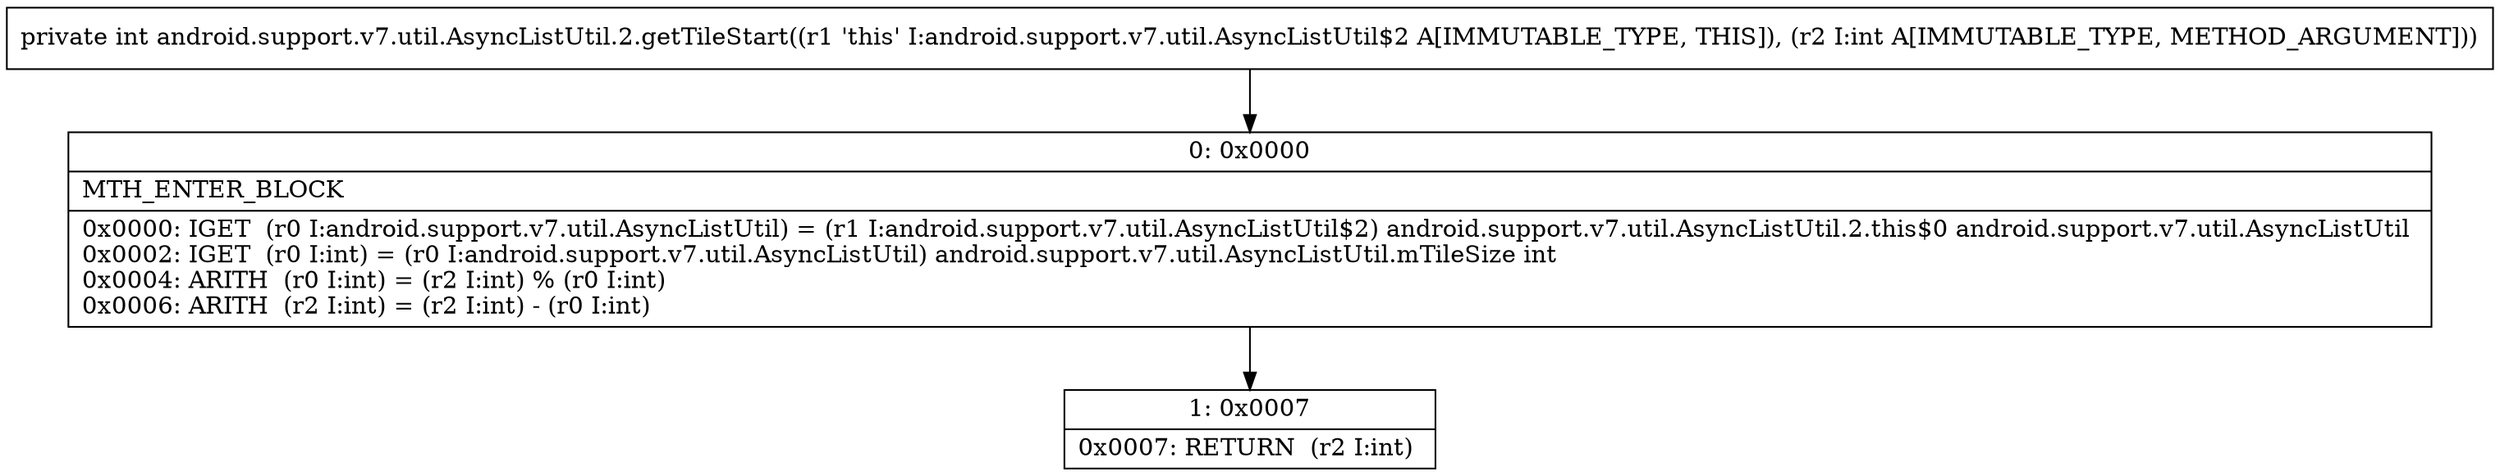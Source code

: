 digraph "CFG forandroid.support.v7.util.AsyncListUtil.2.getTileStart(I)I" {
Node_0 [shape=record,label="{0\:\ 0x0000|MTH_ENTER_BLOCK\l|0x0000: IGET  (r0 I:android.support.v7.util.AsyncListUtil) = (r1 I:android.support.v7.util.AsyncListUtil$2) android.support.v7.util.AsyncListUtil.2.this$0 android.support.v7.util.AsyncListUtil \l0x0002: IGET  (r0 I:int) = (r0 I:android.support.v7.util.AsyncListUtil) android.support.v7.util.AsyncListUtil.mTileSize int \l0x0004: ARITH  (r0 I:int) = (r2 I:int) % (r0 I:int) \l0x0006: ARITH  (r2 I:int) = (r2 I:int) \- (r0 I:int) \l}"];
Node_1 [shape=record,label="{1\:\ 0x0007|0x0007: RETURN  (r2 I:int) \l}"];
MethodNode[shape=record,label="{private int android.support.v7.util.AsyncListUtil.2.getTileStart((r1 'this' I:android.support.v7.util.AsyncListUtil$2 A[IMMUTABLE_TYPE, THIS]), (r2 I:int A[IMMUTABLE_TYPE, METHOD_ARGUMENT])) }"];
MethodNode -> Node_0;
Node_0 -> Node_1;
}

